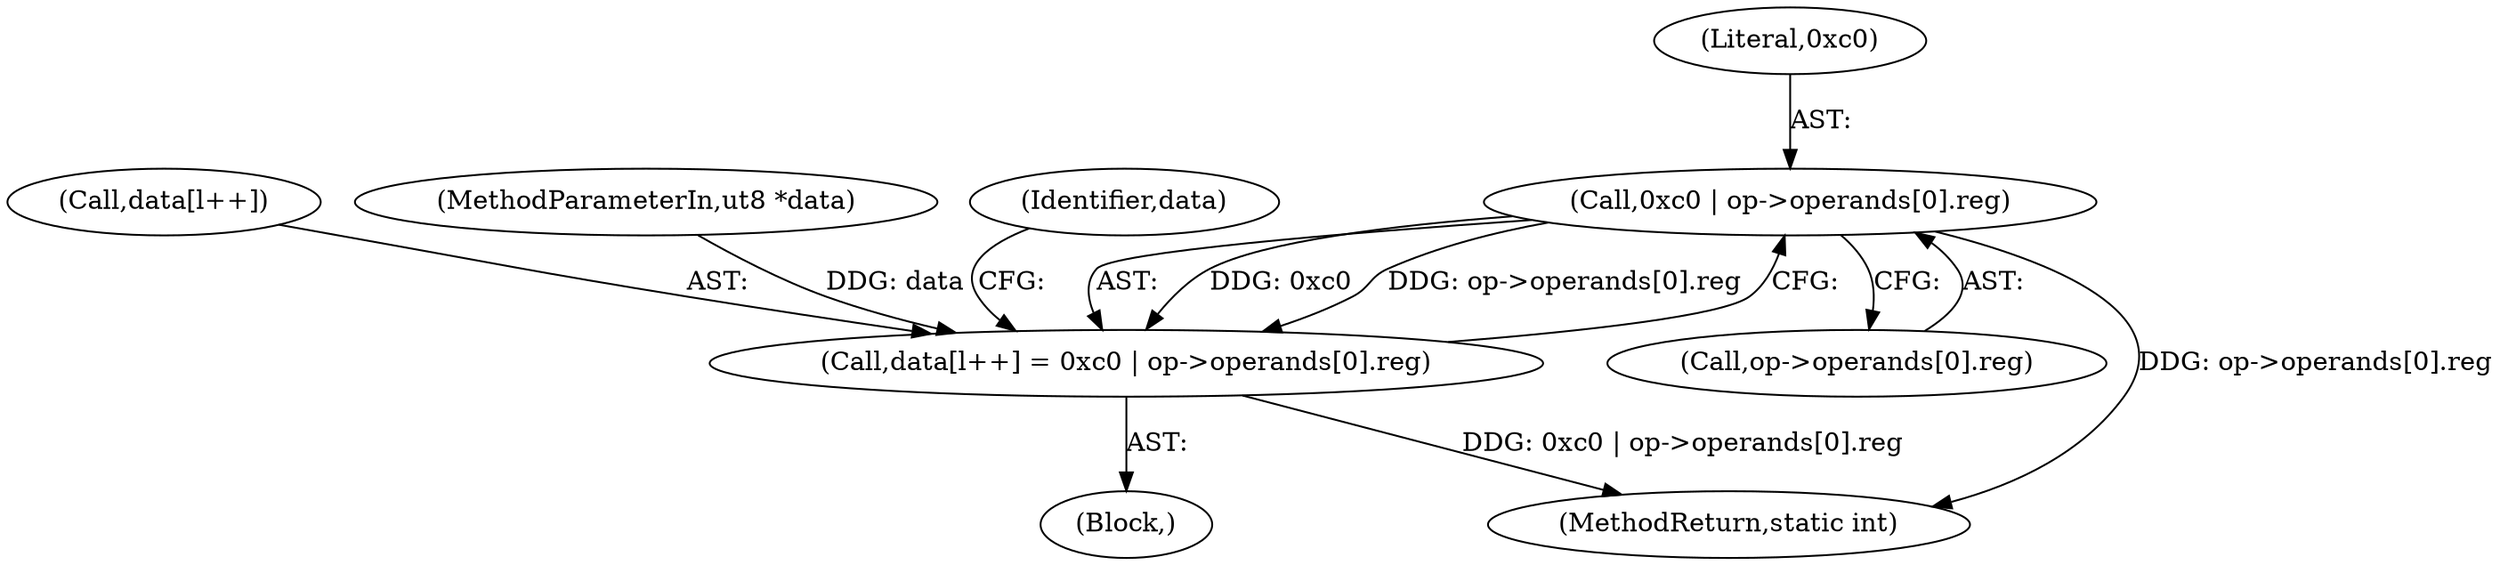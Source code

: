 digraph "0_radare2_f17bfd9f1da05f30f23a4dd05e9d2363e1406948@API" {
"1000385" [label="(Call,0xc0 | op->operands[0].reg)"];
"1000380" [label="(Call,data[l++] = 0xc0 | op->operands[0].reg)"];
"1000373" [label="(Block,)"];
"1000381" [label="(Call,data[l++])"];
"1000380" [label="(Call,data[l++] = 0xc0 | op->operands[0].reg)"];
"1000387" [label="(Call,op->operands[0].reg)"];
"1000104" [label="(MethodParameterIn,ut8 *data)"];
"1000385" [label="(Call,0xc0 | op->operands[0].reg)"];
"1000412" [label="(Identifier,data)"];
"1003216" [label="(MethodReturn,static int)"];
"1000386" [label="(Literal,0xc0)"];
"1000385" -> "1000380"  [label="AST: "];
"1000385" -> "1000387"  [label="CFG: "];
"1000386" -> "1000385"  [label="AST: "];
"1000387" -> "1000385"  [label="AST: "];
"1000380" -> "1000385"  [label="CFG: "];
"1000385" -> "1003216"  [label="DDG: op->operands[0].reg"];
"1000385" -> "1000380"  [label="DDG: 0xc0"];
"1000385" -> "1000380"  [label="DDG: op->operands[0].reg"];
"1000380" -> "1000373"  [label="AST: "];
"1000381" -> "1000380"  [label="AST: "];
"1000412" -> "1000380"  [label="CFG: "];
"1000380" -> "1003216"  [label="DDG: 0xc0 | op->operands[0].reg"];
"1000104" -> "1000380"  [label="DDG: data"];
}

